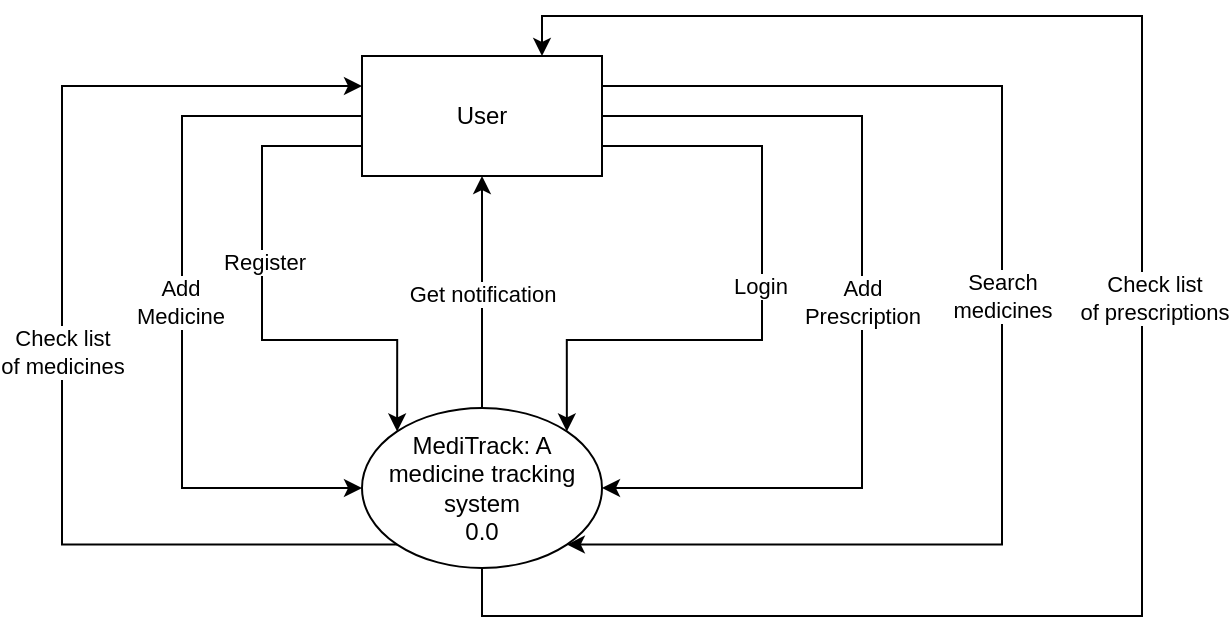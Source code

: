 <mxfile version="22.0.7" type="github">
  <diagram name="Page-1" id="vmubJyyzPxgtC7S37uKo">
    <mxGraphModel dx="880" dy="446" grid="1" gridSize="10" guides="1" tooltips="1" connect="1" arrows="1" fold="1" page="1" pageScale="1" pageWidth="817" pageHeight="784" math="0" shadow="0">
      <root>
        <mxCell id="0" />
        <mxCell id="1" parent="0" />
        <mxCell id="axnntbHpW0lSgt1LFced-61" style="edgeStyle=orthogonalEdgeStyle;rounded=0;orthogonalLoop=1;jettySize=auto;html=1;exitX=0.5;exitY=0;exitDx=0;exitDy=0;entryX=0.5;entryY=1;entryDx=0;entryDy=0;" edge="1" parent="1" source="axnntbHpW0lSgt1LFced-1" target="axnntbHpW0lSgt1LFced-2">
          <mxGeometry relative="1" as="geometry" />
        </mxCell>
        <mxCell id="axnntbHpW0lSgt1LFced-62" value="Get notification" style="edgeLabel;html=1;align=center;verticalAlign=middle;resizable=0;points=[];" vertex="1" connectable="0" parent="axnntbHpW0lSgt1LFced-61">
          <mxGeometry x="0.029" relative="1" as="geometry">
            <mxPoint y="2" as="offset" />
          </mxGeometry>
        </mxCell>
        <mxCell id="axnntbHpW0lSgt1LFced-1" value="MediTrack: A medicine tracking system&lt;br&gt;0.0" style="ellipse;whiteSpace=wrap;html=1;" vertex="1" parent="1">
          <mxGeometry x="350" y="236" width="120" height="80" as="geometry" />
        </mxCell>
        <mxCell id="axnntbHpW0lSgt1LFced-42" style="edgeStyle=orthogonalEdgeStyle;rounded=0;orthogonalLoop=1;jettySize=auto;html=1;exitX=0;exitY=0.5;exitDx=0;exitDy=0;entryX=0;entryY=0.5;entryDx=0;entryDy=0;" edge="1" parent="1" source="axnntbHpW0lSgt1LFced-2" target="axnntbHpW0lSgt1LFced-1">
          <mxGeometry relative="1" as="geometry">
            <Array as="points">
              <mxPoint x="260" y="90" />
              <mxPoint x="260" y="276" />
            </Array>
          </mxGeometry>
        </mxCell>
        <mxCell id="axnntbHpW0lSgt1LFced-43" value="Add&lt;br&gt;Medicine" style="edgeLabel;html=1;align=center;verticalAlign=middle;resizable=0;points=[];" vertex="1" connectable="0" parent="axnntbHpW0lSgt1LFced-42">
          <mxGeometry y="-1" relative="1" as="geometry">
            <mxPoint as="offset" />
          </mxGeometry>
        </mxCell>
        <mxCell id="axnntbHpW0lSgt1LFced-44" style="edgeStyle=orthogonalEdgeStyle;rounded=0;orthogonalLoop=1;jettySize=auto;html=1;exitX=1;exitY=0.5;exitDx=0;exitDy=0;entryX=1;entryY=0.5;entryDx=0;entryDy=0;" edge="1" parent="1" source="axnntbHpW0lSgt1LFced-2" target="axnntbHpW0lSgt1LFced-1">
          <mxGeometry relative="1" as="geometry">
            <Array as="points">
              <mxPoint x="600" y="90" />
              <mxPoint x="600" y="276" />
            </Array>
          </mxGeometry>
        </mxCell>
        <mxCell id="axnntbHpW0lSgt1LFced-46" value="Add&lt;br&gt;Prescription" style="edgeLabel;html=1;align=center;verticalAlign=middle;resizable=0;points=[];" vertex="1" connectable="0" parent="axnntbHpW0lSgt1LFced-44">
          <mxGeometry relative="1" as="geometry">
            <mxPoint as="offset" />
          </mxGeometry>
        </mxCell>
        <mxCell id="axnntbHpW0lSgt1LFced-47" style="edgeStyle=orthogonalEdgeStyle;rounded=0;orthogonalLoop=1;jettySize=auto;html=1;exitX=1;exitY=0.25;exitDx=0;exitDy=0;entryX=1;entryY=1;entryDx=0;entryDy=0;" edge="1" parent="1" source="axnntbHpW0lSgt1LFced-2" target="axnntbHpW0lSgt1LFced-1">
          <mxGeometry relative="1" as="geometry">
            <Array as="points">
              <mxPoint x="670" y="75" />
              <mxPoint x="670" y="304" />
            </Array>
          </mxGeometry>
        </mxCell>
        <mxCell id="axnntbHpW0lSgt1LFced-51" value="Search&lt;br&gt;medicines" style="edgeLabel;html=1;align=center;verticalAlign=middle;resizable=0;points=[];" vertex="1" connectable="0" parent="axnntbHpW0lSgt1LFced-47">
          <mxGeometry x="-0.057" relative="1" as="geometry">
            <mxPoint as="offset" />
          </mxGeometry>
        </mxCell>
        <mxCell id="axnntbHpW0lSgt1LFced-52" style="edgeStyle=orthogonalEdgeStyle;rounded=0;orthogonalLoop=1;jettySize=auto;html=1;exitX=0;exitY=1;exitDx=0;exitDy=0;entryX=0;entryY=0.25;entryDx=0;entryDy=0;" edge="1" parent="1" source="axnntbHpW0lSgt1LFced-1" target="axnntbHpW0lSgt1LFced-2">
          <mxGeometry relative="1" as="geometry">
            <Array as="points">
              <mxPoint x="200" y="304" />
              <mxPoint x="200" y="75" />
            </Array>
          </mxGeometry>
        </mxCell>
        <mxCell id="axnntbHpW0lSgt1LFced-53" value="Check list&lt;br&gt;of medicines" style="edgeLabel;html=1;align=center;verticalAlign=middle;resizable=0;points=[];" vertex="1" connectable="0" parent="axnntbHpW0lSgt1LFced-52">
          <mxGeometry x="-0.034" relative="1" as="geometry">
            <mxPoint as="offset" />
          </mxGeometry>
        </mxCell>
        <mxCell id="axnntbHpW0lSgt1LFced-54" style="edgeStyle=orthogonalEdgeStyle;rounded=0;orthogonalLoop=1;jettySize=auto;html=1;exitX=0.5;exitY=1;exitDx=0;exitDy=0;entryX=0.75;entryY=0;entryDx=0;entryDy=0;" edge="1" parent="1" source="axnntbHpW0lSgt1LFced-1" target="axnntbHpW0lSgt1LFced-2">
          <mxGeometry relative="1" as="geometry">
            <Array as="points">
              <mxPoint x="410" y="340" />
              <mxPoint x="740" y="340" />
              <mxPoint x="740" y="40" />
              <mxPoint x="440" y="40" />
            </Array>
          </mxGeometry>
        </mxCell>
        <mxCell id="axnntbHpW0lSgt1LFced-55" value="Check list&lt;br style=&quot;border-color: var(--border-color);&quot;&gt;of prescriptions" style="edgeLabel;html=1;align=center;verticalAlign=middle;resizable=0;points=[];" vertex="1" connectable="0" parent="axnntbHpW0lSgt1LFced-54">
          <mxGeometry x="-0.048" relative="1" as="geometry">
            <mxPoint x="6" y="-50" as="offset" />
          </mxGeometry>
        </mxCell>
        <mxCell id="axnntbHpW0lSgt1LFced-56" style="edgeStyle=orthogonalEdgeStyle;rounded=0;orthogonalLoop=1;jettySize=auto;html=1;exitX=0;exitY=0.75;exitDx=0;exitDy=0;entryX=0;entryY=0;entryDx=0;entryDy=0;" edge="1" parent="1" source="axnntbHpW0lSgt1LFced-2" target="axnntbHpW0lSgt1LFced-1">
          <mxGeometry relative="1" as="geometry">
            <Array as="points">
              <mxPoint x="300" y="105" />
              <mxPoint x="300" y="202" />
            </Array>
          </mxGeometry>
        </mxCell>
        <mxCell id="axnntbHpW0lSgt1LFced-57" value="Register" style="edgeLabel;html=1;align=center;verticalAlign=middle;resizable=0;points=[];" vertex="1" connectable="0" parent="axnntbHpW0lSgt1LFced-56">
          <mxGeometry x="-0.17" y="1" relative="1" as="geometry">
            <mxPoint as="offset" />
          </mxGeometry>
        </mxCell>
        <mxCell id="axnntbHpW0lSgt1LFced-58" style="edgeStyle=orthogonalEdgeStyle;rounded=0;orthogonalLoop=1;jettySize=auto;html=1;exitX=1;exitY=0.75;exitDx=0;exitDy=0;entryX=1;entryY=0;entryDx=0;entryDy=0;" edge="1" parent="1" source="axnntbHpW0lSgt1LFced-2" target="axnntbHpW0lSgt1LFced-1">
          <mxGeometry relative="1" as="geometry">
            <Array as="points">
              <mxPoint x="550" y="105" />
              <mxPoint x="550" y="202" />
              <mxPoint x="452" y="202" />
            </Array>
          </mxGeometry>
        </mxCell>
        <mxCell id="axnntbHpW0lSgt1LFced-59" value="Login" style="edgeLabel;html=1;align=center;verticalAlign=middle;resizable=0;points=[];" vertex="1" connectable="0" parent="axnntbHpW0lSgt1LFced-58">
          <mxGeometry x="-0.064" y="-3" relative="1" as="geometry">
            <mxPoint x="2" as="offset" />
          </mxGeometry>
        </mxCell>
        <mxCell id="axnntbHpW0lSgt1LFced-2" value="User" style="rounded=0;whiteSpace=wrap;html=1;" vertex="1" parent="1">
          <mxGeometry x="350" y="60" width="120" height="60" as="geometry" />
        </mxCell>
      </root>
    </mxGraphModel>
  </diagram>
</mxfile>
